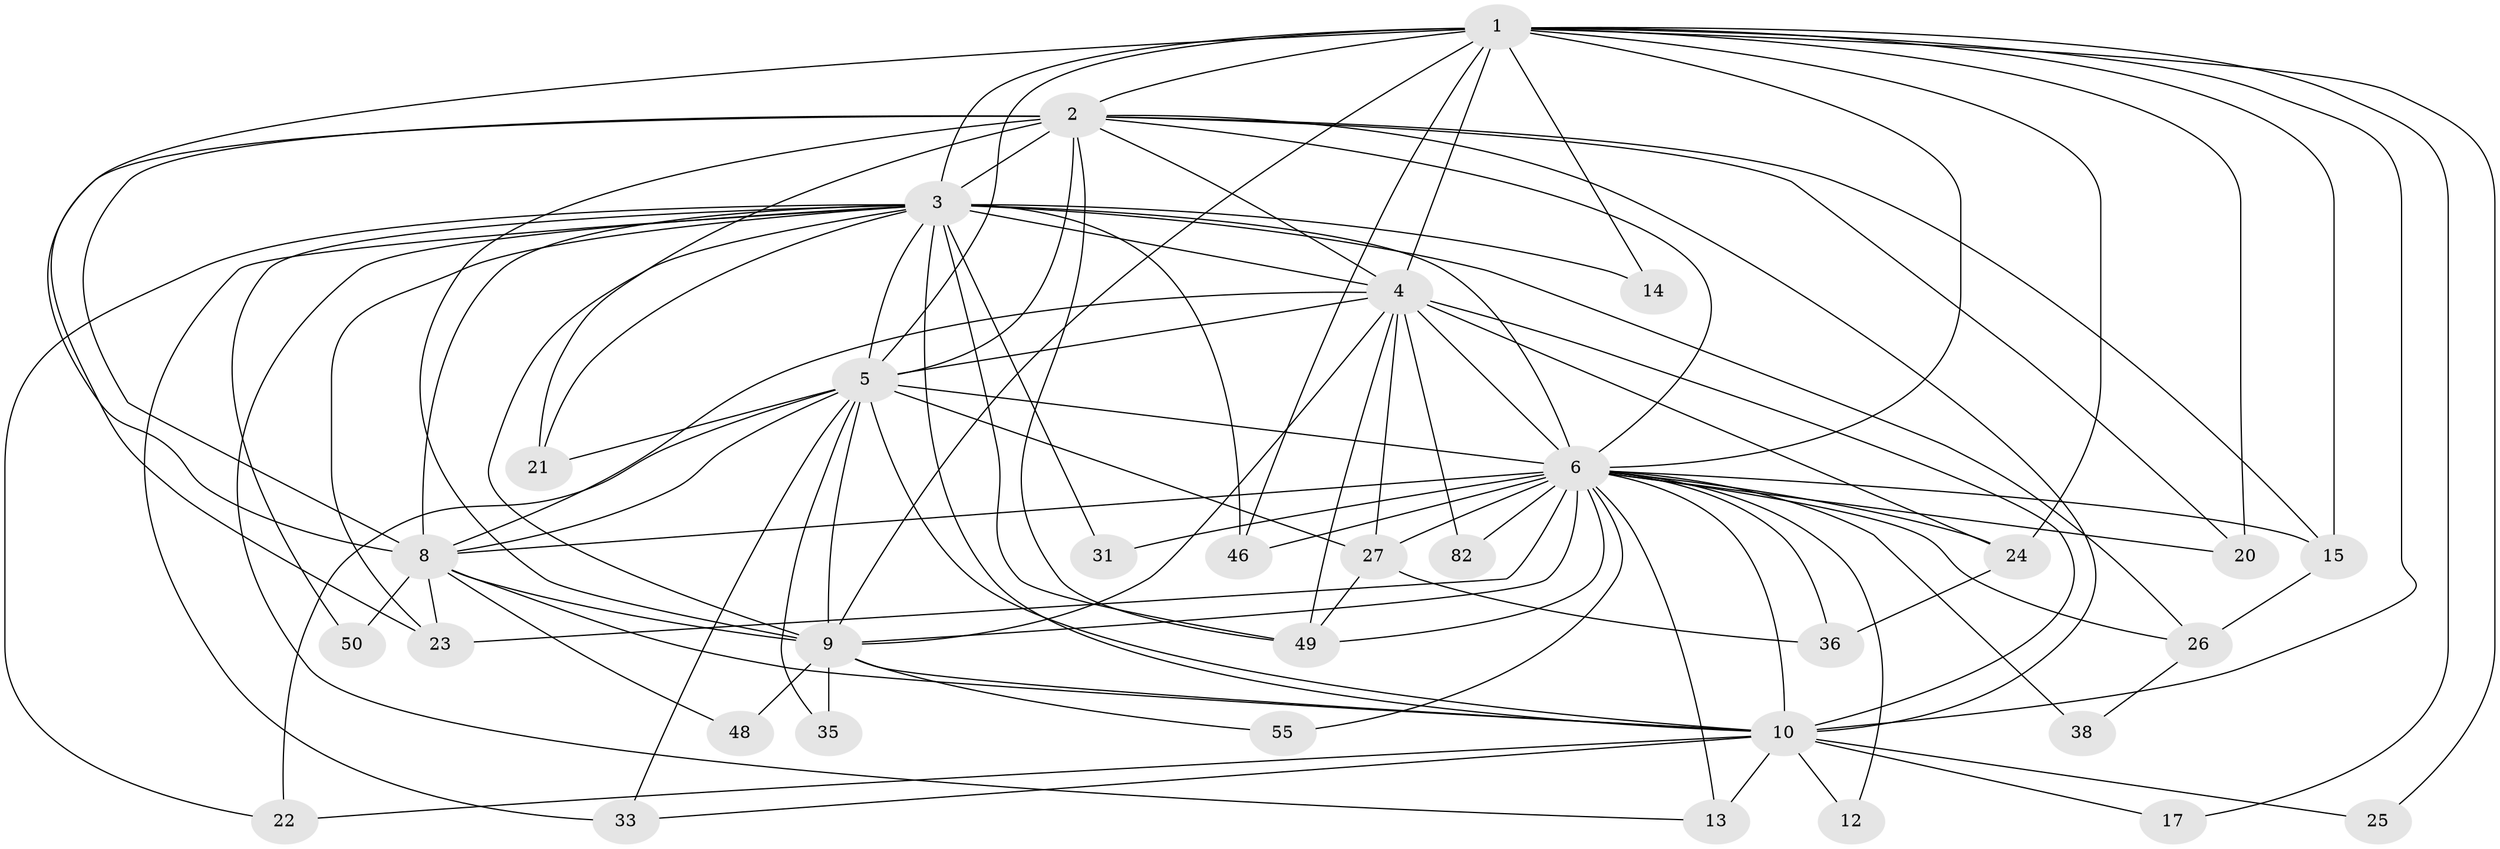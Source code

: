 // original degree distribution, {23: 0.011904761904761904, 19: 0.047619047619047616, 35: 0.011904761904761904, 15: 0.011904761904761904, 16: 0.011904761904761904, 13: 0.011904761904761904, 14: 0.011904761904761904, 3: 0.17857142857142858, 2: 0.5595238095238095, 4: 0.08333333333333333, 5: 0.03571428571428571, 6: 0.023809523809523808}
// Generated by graph-tools (version 1.1) at 2025/17/03/04/25 18:17:19]
// undirected, 33 vertices, 100 edges
graph export_dot {
graph [start="1"]
  node [color=gray90,style=filled];
  1 [super="+32+52+60+51"];
  2 [super="+74+80+54+39"];
  3 [super="+58+37+78+69+76+29+19+44+28+16+30+18+57+64"];
  4;
  5;
  6 [super="+47+7"];
  8;
  9;
  10;
  12;
  13;
  14;
  15;
  17;
  20 [super="+43"];
  21;
  22;
  23 [super="+56+63"];
  24;
  25;
  26 [super="+61"];
  27 [super="+71"];
  31 [super="+84"];
  33;
  35;
  36;
  38;
  46 [super="+75"];
  48;
  49 [super="+59"];
  50;
  55;
  82;
  1 -- 2 [weight=2];
  1 -- 3 [weight=5];
  1 -- 4;
  1 -- 5 [weight=2];
  1 -- 6 [weight=4];
  1 -- 8;
  1 -- 9;
  1 -- 10 [weight=2];
  1 -- 14;
  1 -- 17;
  1 -- 25;
  1 -- 46 [weight=2];
  1 -- 20;
  1 -- 15;
  1 -- 24;
  2 -- 3 [weight=4];
  2 -- 4;
  2 -- 5;
  2 -- 6 [weight=2];
  2 -- 8;
  2 -- 9;
  2 -- 10 [weight=2];
  2 -- 15;
  2 -- 20;
  2 -- 21;
  2 -- 23;
  2 -- 49;
  3 -- 4 [weight=2];
  3 -- 5 [weight=3];
  3 -- 6 [weight=3];
  3 -- 8 [weight=2];
  3 -- 9;
  3 -- 10 [weight=3];
  3 -- 13;
  3 -- 14;
  3 -- 46;
  3 -- 49;
  3 -- 26;
  3 -- 21;
  3 -- 22;
  3 -- 50;
  3 -- 23 [weight=3];
  3 -- 31;
  3 -- 33;
  4 -- 5;
  4 -- 6 [weight=3];
  4 -- 8;
  4 -- 9;
  4 -- 10;
  4 -- 24;
  4 -- 27;
  4 -- 82;
  4 -- 49;
  5 -- 6 [weight=4];
  5 -- 8;
  5 -- 9;
  5 -- 10;
  5 -- 21;
  5 -- 22;
  5 -- 27;
  5 -- 33;
  5 -- 35;
  6 -- 8 [weight=2];
  6 -- 9 [weight=4];
  6 -- 10 [weight=2];
  6 -- 12;
  6 -- 15;
  6 -- 20;
  6 -- 24;
  6 -- 36;
  6 -- 82;
  6 -- 31;
  6 -- 13;
  6 -- 23;
  6 -- 26;
  6 -- 27;
  6 -- 38;
  6 -- 46;
  6 -- 55;
  6 -- 49;
  8 -- 9;
  8 -- 10;
  8 -- 48;
  8 -- 50;
  8 -- 23;
  9 -- 10;
  9 -- 35;
  9 -- 48;
  9 -- 55;
  10 -- 12;
  10 -- 13;
  10 -- 17;
  10 -- 22;
  10 -- 25;
  10 -- 33;
  15 -- 26;
  24 -- 36;
  26 -- 38;
  27 -- 36;
  27 -- 49;
}

